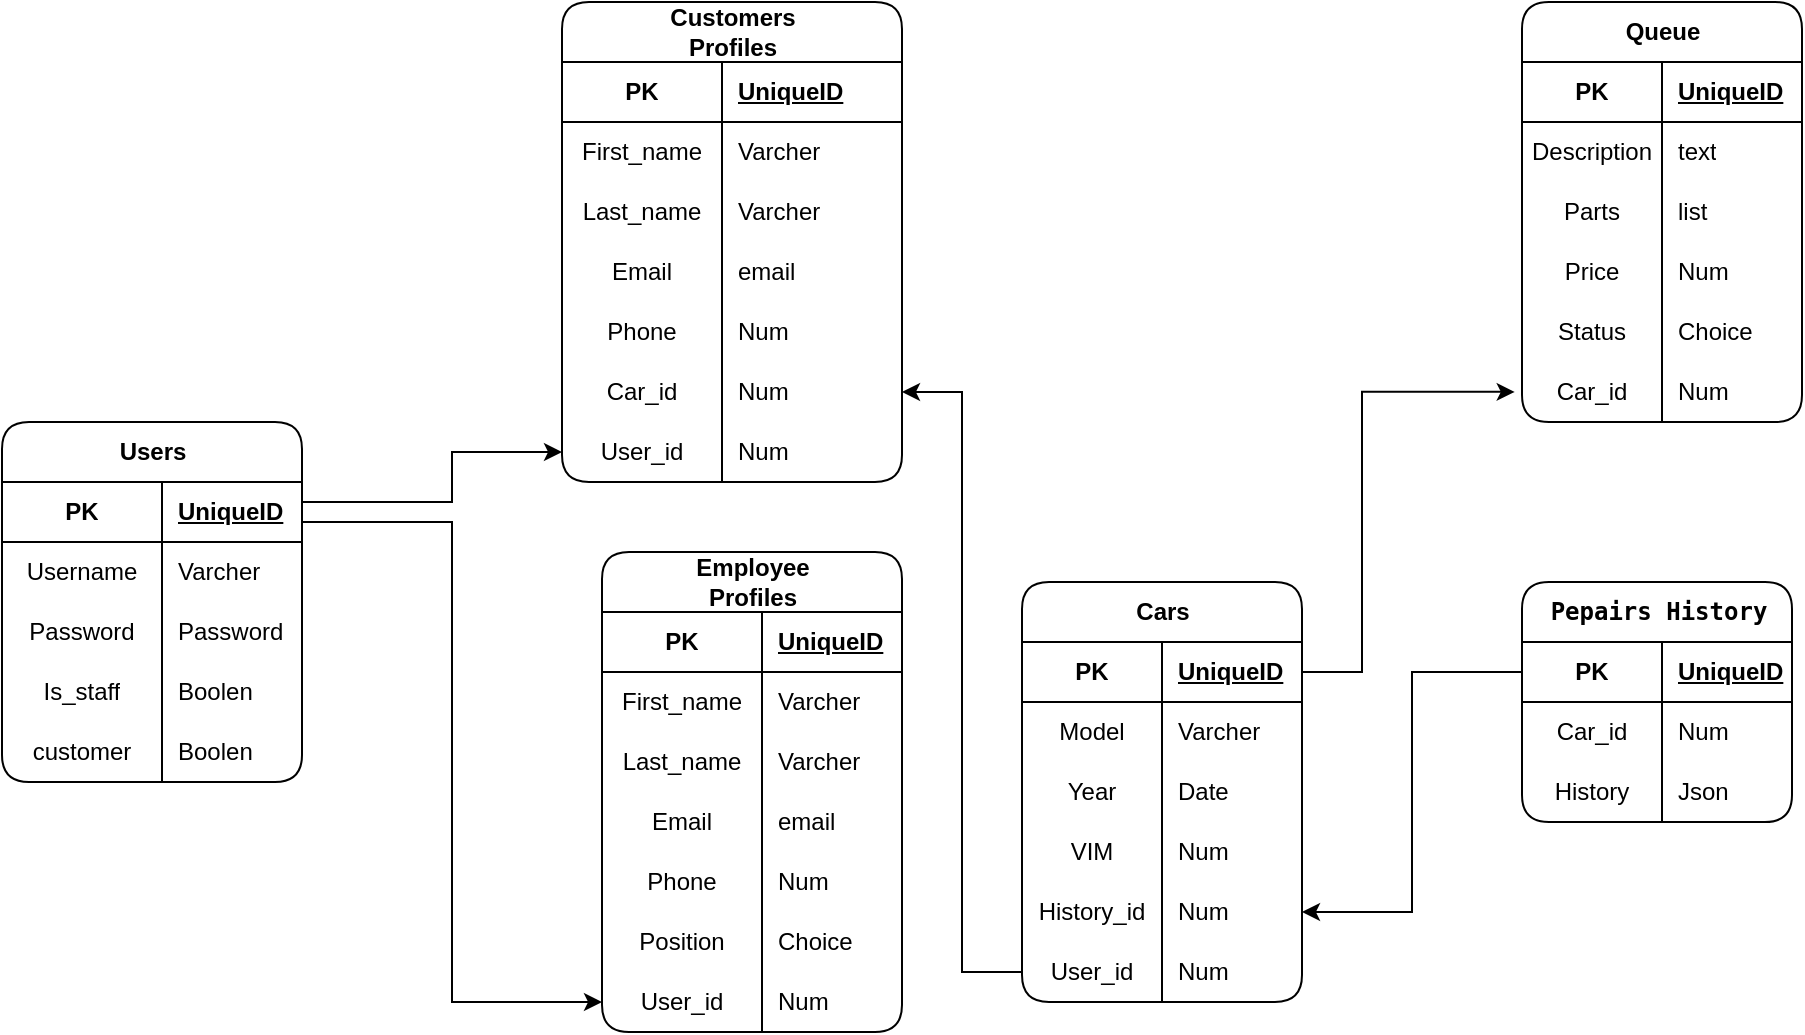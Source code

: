 <mxfile version="21.3.0" type="device">
  <diagram name="Page-1" id="voT5D5QQjiZ3IRPpBouE">
    <mxGraphModel dx="1900" dy="517" grid="1" gridSize="10" guides="1" tooltips="1" connect="1" arrows="1" fold="1" page="1" pageScale="1" pageWidth="850" pageHeight="1100" math="0" shadow="0">
      <root>
        <mxCell id="0" />
        <mxCell id="1" parent="0" />
        <mxCell id="zrHzLR3nMNZzFloLr-3b-36" value="Users" style="shape=table;startSize=30;container=1;collapsible=1;childLayout=tableLayout;fixedRows=1;rowLines=0;fontStyle=1;align=center;resizeLast=1;html=1;rounded=1;" parent="1" vertex="1">
          <mxGeometry x="-710" y="300" width="150" height="180" as="geometry">
            <mxRectangle x="-710" y="300" width="70" height="30" as="alternateBounds" />
          </mxGeometry>
        </mxCell>
        <mxCell id="zrHzLR3nMNZzFloLr-3b-37" value="" style="shape=tableRow;horizontal=0;startSize=0;swimlaneHead=0;swimlaneBody=0;fillColor=none;collapsible=0;dropTarget=0;points=[[0,0.5],[1,0.5]];portConstraint=eastwest;top=0;left=0;right=0;bottom=1;" parent="zrHzLR3nMNZzFloLr-3b-36" vertex="1">
          <mxGeometry y="30" width="150" height="30" as="geometry" />
        </mxCell>
        <mxCell id="zrHzLR3nMNZzFloLr-3b-38" value="PK" style="shape=partialRectangle;connectable=0;fillColor=none;top=0;left=0;bottom=0;right=0;fontStyle=1;overflow=hidden;whiteSpace=wrap;html=1;" parent="zrHzLR3nMNZzFloLr-3b-37" vertex="1">
          <mxGeometry width="80" height="30" as="geometry">
            <mxRectangle width="80" height="30" as="alternateBounds" />
          </mxGeometry>
        </mxCell>
        <mxCell id="zrHzLR3nMNZzFloLr-3b-39" value="UniqueID" style="shape=partialRectangle;connectable=0;fillColor=none;top=0;left=0;bottom=0;right=0;align=left;spacingLeft=6;fontStyle=5;overflow=hidden;whiteSpace=wrap;html=1;" parent="zrHzLR3nMNZzFloLr-3b-37" vertex="1">
          <mxGeometry x="80" width="70" height="30" as="geometry">
            <mxRectangle width="70" height="30" as="alternateBounds" />
          </mxGeometry>
        </mxCell>
        <mxCell id="zrHzLR3nMNZzFloLr-3b-40" value="" style="shape=tableRow;horizontal=0;startSize=0;swimlaneHead=0;swimlaneBody=0;fillColor=none;collapsible=0;dropTarget=0;points=[[0,0.5],[1,0.5]];portConstraint=eastwest;top=0;left=0;right=0;bottom=0;" parent="zrHzLR3nMNZzFloLr-3b-36" vertex="1">
          <mxGeometry y="60" width="150" height="30" as="geometry" />
        </mxCell>
        <mxCell id="zrHzLR3nMNZzFloLr-3b-41" value="Username" style="shape=partialRectangle;connectable=0;fillColor=none;top=0;left=0;bottom=0;right=0;editable=1;overflow=hidden;whiteSpace=wrap;html=1;" parent="zrHzLR3nMNZzFloLr-3b-40" vertex="1">
          <mxGeometry width="80" height="30" as="geometry">
            <mxRectangle width="80" height="30" as="alternateBounds" />
          </mxGeometry>
        </mxCell>
        <mxCell id="zrHzLR3nMNZzFloLr-3b-42" value="Varcher" style="shape=partialRectangle;connectable=0;fillColor=none;top=0;left=0;bottom=0;right=0;align=left;spacingLeft=6;overflow=hidden;whiteSpace=wrap;html=1;" parent="zrHzLR3nMNZzFloLr-3b-40" vertex="1">
          <mxGeometry x="80" width="70" height="30" as="geometry">
            <mxRectangle width="70" height="30" as="alternateBounds" />
          </mxGeometry>
        </mxCell>
        <mxCell id="zrHzLR3nMNZzFloLr-3b-43" value="" style="shape=tableRow;horizontal=0;startSize=0;swimlaneHead=0;swimlaneBody=0;fillColor=none;collapsible=0;dropTarget=0;points=[[0,0.5],[1,0.5]];portConstraint=eastwest;top=0;left=0;right=0;bottom=0;" parent="zrHzLR3nMNZzFloLr-3b-36" vertex="1">
          <mxGeometry y="90" width="150" height="30" as="geometry" />
        </mxCell>
        <mxCell id="zrHzLR3nMNZzFloLr-3b-44" value="Password" style="shape=partialRectangle;connectable=0;fillColor=none;top=0;left=0;bottom=0;right=0;editable=1;overflow=hidden;whiteSpace=wrap;html=1;" parent="zrHzLR3nMNZzFloLr-3b-43" vertex="1">
          <mxGeometry width="80" height="30" as="geometry">
            <mxRectangle width="80" height="30" as="alternateBounds" />
          </mxGeometry>
        </mxCell>
        <mxCell id="zrHzLR3nMNZzFloLr-3b-45" value="Password" style="shape=partialRectangle;connectable=0;fillColor=none;top=0;left=0;bottom=0;right=0;align=left;spacingLeft=6;overflow=hidden;whiteSpace=wrap;html=1;" parent="zrHzLR3nMNZzFloLr-3b-43" vertex="1">
          <mxGeometry x="80" width="70" height="30" as="geometry">
            <mxRectangle width="70" height="30" as="alternateBounds" />
          </mxGeometry>
        </mxCell>
        <mxCell id="zrHzLR3nMNZzFloLr-3b-147" style="shape=tableRow;horizontal=0;startSize=0;swimlaneHead=0;swimlaneBody=0;fillColor=none;collapsible=0;dropTarget=0;points=[[0,0.5],[1,0.5]];portConstraint=eastwest;top=0;left=0;right=0;bottom=0;" parent="zrHzLR3nMNZzFloLr-3b-36" vertex="1">
          <mxGeometry y="120" width="150" height="30" as="geometry" />
        </mxCell>
        <mxCell id="zrHzLR3nMNZzFloLr-3b-148" value="Is_staff" style="shape=partialRectangle;connectable=0;fillColor=none;top=0;left=0;bottom=0;right=0;editable=1;overflow=hidden;whiteSpace=wrap;html=1;" parent="zrHzLR3nMNZzFloLr-3b-147" vertex="1">
          <mxGeometry width="80" height="30" as="geometry">
            <mxRectangle width="80" height="30" as="alternateBounds" />
          </mxGeometry>
        </mxCell>
        <mxCell id="zrHzLR3nMNZzFloLr-3b-149" value="Boolen" style="shape=partialRectangle;connectable=0;fillColor=none;top=0;left=0;bottom=0;right=0;align=left;spacingLeft=6;overflow=hidden;whiteSpace=wrap;html=1;" parent="zrHzLR3nMNZzFloLr-3b-147" vertex="1">
          <mxGeometry x="80" width="70" height="30" as="geometry">
            <mxRectangle width="70" height="30" as="alternateBounds" />
          </mxGeometry>
        </mxCell>
        <mxCell id="zrHzLR3nMNZzFloLr-3b-166" style="shape=tableRow;horizontal=0;startSize=0;swimlaneHead=0;swimlaneBody=0;fillColor=none;collapsible=0;dropTarget=0;points=[[0,0.5],[1,0.5]];portConstraint=eastwest;top=0;left=0;right=0;bottom=0;" parent="zrHzLR3nMNZzFloLr-3b-36" vertex="1">
          <mxGeometry y="150" width="150" height="30" as="geometry" />
        </mxCell>
        <mxCell id="zrHzLR3nMNZzFloLr-3b-167" value="customer" style="shape=partialRectangle;connectable=0;fillColor=none;top=0;left=0;bottom=0;right=0;editable=1;overflow=hidden;whiteSpace=wrap;html=1;" parent="zrHzLR3nMNZzFloLr-3b-166" vertex="1">
          <mxGeometry width="80" height="30" as="geometry">
            <mxRectangle width="80" height="30" as="alternateBounds" />
          </mxGeometry>
        </mxCell>
        <mxCell id="zrHzLR3nMNZzFloLr-3b-168" value="Boolen" style="shape=partialRectangle;connectable=0;fillColor=none;top=0;left=0;bottom=0;right=0;align=left;spacingLeft=6;overflow=hidden;whiteSpace=wrap;html=1;" parent="zrHzLR3nMNZzFloLr-3b-166" vertex="1">
          <mxGeometry x="80" width="70" height="30" as="geometry">
            <mxRectangle width="70" height="30" as="alternateBounds" />
          </mxGeometry>
        </mxCell>
        <mxCell id="zrHzLR3nMNZzFloLr-3b-49" value="Customers&lt;div&gt;Profiles&lt;/div&gt;" style="shape=table;startSize=30;container=1;collapsible=1;childLayout=tableLayout;fixedRows=1;rowLines=0;fontStyle=1;align=center;resizeLast=1;html=1;rounded=1;" parent="1" vertex="1">
          <mxGeometry x="-430" y="90" width="170" height="240" as="geometry">
            <mxRectangle x="285" y="40" width="80" height="30" as="alternateBounds" />
          </mxGeometry>
        </mxCell>
        <mxCell id="zrHzLR3nMNZzFloLr-3b-50" value="" style="shape=tableRow;horizontal=0;startSize=0;swimlaneHead=0;swimlaneBody=0;fillColor=none;collapsible=0;dropTarget=0;points=[[0,0.5],[1,0.5]];portConstraint=eastwest;top=0;left=0;right=0;bottom=1;" parent="zrHzLR3nMNZzFloLr-3b-49" vertex="1">
          <mxGeometry y="30" width="170" height="30" as="geometry" />
        </mxCell>
        <mxCell id="zrHzLR3nMNZzFloLr-3b-51" value="PK" style="shape=partialRectangle;connectable=0;fillColor=none;top=0;left=0;bottom=0;right=0;fontStyle=1;overflow=hidden;whiteSpace=wrap;html=1;" parent="zrHzLR3nMNZzFloLr-3b-50" vertex="1">
          <mxGeometry width="80" height="30" as="geometry">
            <mxRectangle width="80" height="30" as="alternateBounds" />
          </mxGeometry>
        </mxCell>
        <mxCell id="zrHzLR3nMNZzFloLr-3b-52" value="UniqueID" style="shape=partialRectangle;connectable=0;fillColor=none;top=0;left=0;bottom=0;right=0;align=left;spacingLeft=6;fontStyle=5;overflow=hidden;whiteSpace=wrap;html=1;" parent="zrHzLR3nMNZzFloLr-3b-50" vertex="1">
          <mxGeometry x="80" width="90" height="30" as="geometry">
            <mxRectangle width="90" height="30" as="alternateBounds" />
          </mxGeometry>
        </mxCell>
        <mxCell id="zrHzLR3nMNZzFloLr-3b-53" value="" style="shape=tableRow;horizontal=0;startSize=0;swimlaneHead=0;swimlaneBody=0;fillColor=none;collapsible=0;dropTarget=0;points=[[0,0.5],[1,0.5]];portConstraint=eastwest;top=0;left=0;right=0;bottom=0;" parent="zrHzLR3nMNZzFloLr-3b-49" vertex="1">
          <mxGeometry y="60" width="170" height="30" as="geometry" />
        </mxCell>
        <mxCell id="zrHzLR3nMNZzFloLr-3b-54" value="First_name" style="shape=partialRectangle;connectable=0;fillColor=none;top=0;left=0;bottom=0;right=0;editable=1;overflow=hidden;whiteSpace=wrap;html=1;" parent="zrHzLR3nMNZzFloLr-3b-53" vertex="1">
          <mxGeometry width="80" height="30" as="geometry">
            <mxRectangle width="80" height="30" as="alternateBounds" />
          </mxGeometry>
        </mxCell>
        <mxCell id="zrHzLR3nMNZzFloLr-3b-55" value="Varcher" style="shape=partialRectangle;connectable=0;fillColor=none;top=0;left=0;bottom=0;right=0;align=left;spacingLeft=6;overflow=hidden;whiteSpace=wrap;html=1;" parent="zrHzLR3nMNZzFloLr-3b-53" vertex="1">
          <mxGeometry x="80" width="90" height="30" as="geometry">
            <mxRectangle width="90" height="30" as="alternateBounds" />
          </mxGeometry>
        </mxCell>
        <mxCell id="zrHzLR3nMNZzFloLr-3b-56" value="" style="shape=tableRow;horizontal=0;startSize=0;swimlaneHead=0;swimlaneBody=0;fillColor=none;collapsible=0;dropTarget=0;points=[[0,0.5],[1,0.5]];portConstraint=eastwest;top=0;left=0;right=0;bottom=0;" parent="zrHzLR3nMNZzFloLr-3b-49" vertex="1">
          <mxGeometry y="90" width="170" height="30" as="geometry" />
        </mxCell>
        <mxCell id="zrHzLR3nMNZzFloLr-3b-57" value="Last_name" style="shape=partialRectangle;connectable=0;fillColor=none;top=0;left=0;bottom=0;right=0;editable=1;overflow=hidden;whiteSpace=wrap;html=1;" parent="zrHzLR3nMNZzFloLr-3b-56" vertex="1">
          <mxGeometry width="80" height="30" as="geometry">
            <mxRectangle width="80" height="30" as="alternateBounds" />
          </mxGeometry>
        </mxCell>
        <mxCell id="zrHzLR3nMNZzFloLr-3b-58" value="Varcher" style="shape=partialRectangle;connectable=0;fillColor=none;top=0;left=0;bottom=0;right=0;align=left;spacingLeft=6;overflow=hidden;whiteSpace=wrap;html=1;" parent="zrHzLR3nMNZzFloLr-3b-56" vertex="1">
          <mxGeometry x="80" width="90" height="30" as="geometry">
            <mxRectangle width="90" height="30" as="alternateBounds" />
          </mxGeometry>
        </mxCell>
        <mxCell id="zrHzLR3nMNZzFloLr-3b-74" style="shape=tableRow;horizontal=0;startSize=0;swimlaneHead=0;swimlaneBody=0;fillColor=none;collapsible=0;dropTarget=0;points=[[0,0.5],[1,0.5]];portConstraint=eastwest;top=0;left=0;right=0;bottom=0;" parent="zrHzLR3nMNZzFloLr-3b-49" vertex="1">
          <mxGeometry y="120" width="170" height="30" as="geometry" />
        </mxCell>
        <mxCell id="zrHzLR3nMNZzFloLr-3b-75" value="Email" style="shape=partialRectangle;connectable=0;fillColor=none;top=0;left=0;bottom=0;right=0;editable=1;overflow=hidden;whiteSpace=wrap;html=1;" parent="zrHzLR3nMNZzFloLr-3b-74" vertex="1">
          <mxGeometry width="80" height="30" as="geometry">
            <mxRectangle width="80" height="30" as="alternateBounds" />
          </mxGeometry>
        </mxCell>
        <mxCell id="zrHzLR3nMNZzFloLr-3b-76" value="email" style="shape=partialRectangle;connectable=0;fillColor=none;top=0;left=0;bottom=0;right=0;align=left;spacingLeft=6;overflow=hidden;whiteSpace=wrap;html=1;" parent="zrHzLR3nMNZzFloLr-3b-74" vertex="1">
          <mxGeometry x="80" width="90" height="30" as="geometry">
            <mxRectangle width="90" height="30" as="alternateBounds" />
          </mxGeometry>
        </mxCell>
        <mxCell id="zrHzLR3nMNZzFloLr-3b-77" style="shape=tableRow;horizontal=0;startSize=0;swimlaneHead=0;swimlaneBody=0;fillColor=none;collapsible=0;dropTarget=0;points=[[0,0.5],[1,0.5]];portConstraint=eastwest;top=0;left=0;right=0;bottom=0;" parent="zrHzLR3nMNZzFloLr-3b-49" vertex="1">
          <mxGeometry y="150" width="170" height="30" as="geometry" />
        </mxCell>
        <mxCell id="zrHzLR3nMNZzFloLr-3b-78" value="Phone" style="shape=partialRectangle;connectable=0;fillColor=none;top=0;left=0;bottom=0;right=0;editable=1;overflow=hidden;whiteSpace=wrap;html=1;" parent="zrHzLR3nMNZzFloLr-3b-77" vertex="1">
          <mxGeometry width="80" height="30" as="geometry">
            <mxRectangle width="80" height="30" as="alternateBounds" />
          </mxGeometry>
        </mxCell>
        <mxCell id="zrHzLR3nMNZzFloLr-3b-79" value="Num" style="shape=partialRectangle;connectable=0;fillColor=none;top=0;left=0;bottom=0;right=0;align=left;spacingLeft=6;overflow=hidden;whiteSpace=wrap;html=1;" parent="zrHzLR3nMNZzFloLr-3b-77" vertex="1">
          <mxGeometry x="80" width="90" height="30" as="geometry">
            <mxRectangle width="90" height="30" as="alternateBounds" />
          </mxGeometry>
        </mxCell>
        <mxCell id="zrHzLR3nMNZzFloLr-3b-102" style="shape=tableRow;horizontal=0;startSize=0;swimlaneHead=0;swimlaneBody=0;fillColor=none;collapsible=0;dropTarget=0;points=[[0,0.5],[1,0.5]];portConstraint=eastwest;top=0;left=0;right=0;bottom=0;" parent="zrHzLR3nMNZzFloLr-3b-49" vertex="1">
          <mxGeometry y="180" width="170" height="30" as="geometry" />
        </mxCell>
        <mxCell id="zrHzLR3nMNZzFloLr-3b-103" value="Car_id" style="shape=partialRectangle;connectable=0;fillColor=none;top=0;left=0;bottom=0;right=0;editable=1;overflow=hidden;whiteSpace=wrap;html=1;" parent="zrHzLR3nMNZzFloLr-3b-102" vertex="1">
          <mxGeometry width="80" height="30" as="geometry">
            <mxRectangle width="80" height="30" as="alternateBounds" />
          </mxGeometry>
        </mxCell>
        <mxCell id="zrHzLR3nMNZzFloLr-3b-104" value="Num" style="shape=partialRectangle;connectable=0;fillColor=none;top=0;left=0;bottom=0;right=0;align=left;spacingLeft=6;overflow=hidden;whiteSpace=wrap;html=1;" parent="zrHzLR3nMNZzFloLr-3b-102" vertex="1">
          <mxGeometry x="80" width="90" height="30" as="geometry">
            <mxRectangle width="90" height="30" as="alternateBounds" />
          </mxGeometry>
        </mxCell>
        <mxCell id="zrHzLR3nMNZzFloLr-3b-59" value="" style="shape=tableRow;horizontal=0;startSize=0;swimlaneHead=0;swimlaneBody=0;fillColor=none;collapsible=0;dropTarget=0;points=[[0,0.5],[1,0.5]];portConstraint=eastwest;top=0;left=0;right=0;bottom=0;" parent="zrHzLR3nMNZzFloLr-3b-49" vertex="1">
          <mxGeometry y="210" width="170" height="30" as="geometry" />
        </mxCell>
        <mxCell id="zrHzLR3nMNZzFloLr-3b-60" value="User_id" style="shape=partialRectangle;connectable=0;fillColor=none;top=0;left=0;bottom=0;right=0;editable=1;overflow=hidden;whiteSpace=wrap;html=1;" parent="zrHzLR3nMNZzFloLr-3b-59" vertex="1">
          <mxGeometry width="80" height="30" as="geometry">
            <mxRectangle width="80" height="30" as="alternateBounds" />
          </mxGeometry>
        </mxCell>
        <object label="&lt;div&gt;Num&lt;/div&gt;" Phone="" email="" id="zrHzLR3nMNZzFloLr-3b-61">
          <mxCell style="shape=partialRectangle;connectable=0;fillColor=none;top=0;left=0;bottom=0;right=0;align=left;spacingLeft=6;overflow=hidden;whiteSpace=wrap;html=1;" parent="zrHzLR3nMNZzFloLr-3b-59" vertex="1">
            <mxGeometry x="80" width="90" height="30" as="geometry">
              <mxRectangle width="90" height="30" as="alternateBounds" />
            </mxGeometry>
          </mxCell>
        </object>
        <mxCell id="zrHzLR3nMNZzFloLr-3b-80" value="Cars" style="shape=table;startSize=30;container=1;collapsible=1;childLayout=tableLayout;fixedRows=1;rowLines=0;fontStyle=1;align=center;resizeLast=1;html=1;rounded=1;" parent="1" vertex="1">
          <mxGeometry x="-200" y="380" width="140" height="210" as="geometry" />
        </mxCell>
        <mxCell id="zrHzLR3nMNZzFloLr-3b-81" value="" style="shape=tableRow;horizontal=0;startSize=0;swimlaneHead=0;swimlaneBody=0;fillColor=none;collapsible=0;dropTarget=0;points=[[0,0.5],[1,0.5]];portConstraint=eastwest;top=0;left=0;right=0;bottom=1;" parent="zrHzLR3nMNZzFloLr-3b-80" vertex="1">
          <mxGeometry y="30" width="140" height="30" as="geometry" />
        </mxCell>
        <mxCell id="zrHzLR3nMNZzFloLr-3b-82" value="PK" style="shape=partialRectangle;connectable=0;fillColor=none;top=0;left=0;bottom=0;right=0;fontStyle=1;overflow=hidden;whiteSpace=wrap;html=1;" parent="zrHzLR3nMNZzFloLr-3b-81" vertex="1">
          <mxGeometry width="70" height="30" as="geometry">
            <mxRectangle width="70" height="30" as="alternateBounds" />
          </mxGeometry>
        </mxCell>
        <mxCell id="zrHzLR3nMNZzFloLr-3b-83" value="UniqueID" style="shape=partialRectangle;connectable=0;fillColor=none;top=0;left=0;bottom=0;right=0;align=left;spacingLeft=6;fontStyle=5;overflow=hidden;whiteSpace=wrap;html=1;" parent="zrHzLR3nMNZzFloLr-3b-81" vertex="1">
          <mxGeometry x="70" width="70" height="30" as="geometry">
            <mxRectangle width="70" height="30" as="alternateBounds" />
          </mxGeometry>
        </mxCell>
        <mxCell id="zrHzLR3nMNZzFloLr-3b-84" value="" style="shape=tableRow;horizontal=0;startSize=0;swimlaneHead=0;swimlaneBody=0;fillColor=none;collapsible=0;dropTarget=0;points=[[0,0.5],[1,0.5]];portConstraint=eastwest;top=0;left=0;right=0;bottom=0;" parent="zrHzLR3nMNZzFloLr-3b-80" vertex="1">
          <mxGeometry y="60" width="140" height="30" as="geometry" />
        </mxCell>
        <mxCell id="zrHzLR3nMNZzFloLr-3b-85" value="Model" style="shape=partialRectangle;connectable=0;fillColor=none;top=0;left=0;bottom=0;right=0;editable=1;overflow=hidden;whiteSpace=wrap;html=1;" parent="zrHzLR3nMNZzFloLr-3b-84" vertex="1">
          <mxGeometry width="70" height="30" as="geometry">
            <mxRectangle width="70" height="30" as="alternateBounds" />
          </mxGeometry>
        </mxCell>
        <mxCell id="zrHzLR3nMNZzFloLr-3b-86" value="Varcher" style="shape=partialRectangle;connectable=0;fillColor=none;top=0;left=0;bottom=0;right=0;align=left;spacingLeft=6;overflow=hidden;whiteSpace=wrap;html=1;" parent="zrHzLR3nMNZzFloLr-3b-84" vertex="1">
          <mxGeometry x="70" width="70" height="30" as="geometry">
            <mxRectangle width="70" height="30" as="alternateBounds" />
          </mxGeometry>
        </mxCell>
        <mxCell id="zrHzLR3nMNZzFloLr-3b-87" value="" style="shape=tableRow;horizontal=0;startSize=0;swimlaneHead=0;swimlaneBody=0;fillColor=none;collapsible=0;dropTarget=0;points=[[0,0.5],[1,0.5]];portConstraint=eastwest;top=0;left=0;right=0;bottom=0;" parent="zrHzLR3nMNZzFloLr-3b-80" vertex="1">
          <mxGeometry y="90" width="140" height="30" as="geometry" />
        </mxCell>
        <mxCell id="zrHzLR3nMNZzFloLr-3b-88" value="Year" style="shape=partialRectangle;connectable=0;fillColor=none;top=0;left=0;bottom=0;right=0;editable=1;overflow=hidden;whiteSpace=wrap;html=1;" parent="zrHzLR3nMNZzFloLr-3b-87" vertex="1">
          <mxGeometry width="70" height="30" as="geometry">
            <mxRectangle width="70" height="30" as="alternateBounds" />
          </mxGeometry>
        </mxCell>
        <mxCell id="zrHzLR3nMNZzFloLr-3b-89" value="Date" style="shape=partialRectangle;connectable=0;fillColor=none;top=0;left=0;bottom=0;right=0;align=left;spacingLeft=6;overflow=hidden;whiteSpace=wrap;html=1;" parent="zrHzLR3nMNZzFloLr-3b-87" vertex="1">
          <mxGeometry x="70" width="70" height="30" as="geometry">
            <mxRectangle width="70" height="30" as="alternateBounds" />
          </mxGeometry>
        </mxCell>
        <mxCell id="zrHzLR3nMNZzFloLr-3b-90" value="" style="shape=tableRow;horizontal=0;startSize=0;swimlaneHead=0;swimlaneBody=0;fillColor=none;collapsible=0;dropTarget=0;points=[[0,0.5],[1,0.5]];portConstraint=eastwest;top=0;left=0;right=0;bottom=0;" parent="zrHzLR3nMNZzFloLr-3b-80" vertex="1">
          <mxGeometry y="120" width="140" height="30" as="geometry" />
        </mxCell>
        <mxCell id="zrHzLR3nMNZzFloLr-3b-91" value="VIM" style="shape=partialRectangle;connectable=0;fillColor=none;top=0;left=0;bottom=0;right=0;editable=1;overflow=hidden;whiteSpace=wrap;html=1;" parent="zrHzLR3nMNZzFloLr-3b-90" vertex="1">
          <mxGeometry width="70" height="30" as="geometry">
            <mxRectangle width="70" height="30" as="alternateBounds" />
          </mxGeometry>
        </mxCell>
        <mxCell id="zrHzLR3nMNZzFloLr-3b-92" value="Num" style="shape=partialRectangle;connectable=0;fillColor=none;top=0;left=0;bottom=0;right=0;align=left;spacingLeft=6;overflow=hidden;whiteSpace=wrap;html=1;" parent="zrHzLR3nMNZzFloLr-3b-90" vertex="1">
          <mxGeometry x="70" width="70" height="30" as="geometry">
            <mxRectangle width="70" height="30" as="alternateBounds" />
          </mxGeometry>
        </mxCell>
        <mxCell id="zrHzLR3nMNZzFloLr-3b-140" style="shape=tableRow;horizontal=0;startSize=0;swimlaneHead=0;swimlaneBody=0;fillColor=none;collapsible=0;dropTarget=0;points=[[0,0.5],[1,0.5]];portConstraint=eastwest;top=0;left=0;right=0;bottom=0;" parent="zrHzLR3nMNZzFloLr-3b-80" vertex="1">
          <mxGeometry y="150" width="140" height="30" as="geometry" />
        </mxCell>
        <mxCell id="zrHzLR3nMNZzFloLr-3b-141" value="History_id" style="shape=partialRectangle;connectable=0;fillColor=none;top=0;left=0;bottom=0;right=0;editable=1;overflow=hidden;whiteSpace=wrap;html=1;" parent="zrHzLR3nMNZzFloLr-3b-140" vertex="1">
          <mxGeometry width="70" height="30" as="geometry">
            <mxRectangle width="70" height="30" as="alternateBounds" />
          </mxGeometry>
        </mxCell>
        <mxCell id="zrHzLR3nMNZzFloLr-3b-142" value="Num" style="shape=partialRectangle;connectable=0;fillColor=none;top=0;left=0;bottom=0;right=0;align=left;spacingLeft=6;overflow=hidden;whiteSpace=wrap;html=1;" parent="zrHzLR3nMNZzFloLr-3b-140" vertex="1">
          <mxGeometry x="70" width="70" height="30" as="geometry">
            <mxRectangle width="70" height="30" as="alternateBounds" />
          </mxGeometry>
        </mxCell>
        <mxCell id="zrHzLR3nMNZzFloLr-3b-111" style="shape=tableRow;horizontal=0;startSize=0;swimlaneHead=0;swimlaneBody=0;fillColor=none;collapsible=0;dropTarget=0;points=[[0,0.5],[1,0.5]];portConstraint=eastwest;top=0;left=0;right=0;bottom=0;" parent="zrHzLR3nMNZzFloLr-3b-80" vertex="1">
          <mxGeometry y="180" width="140" height="30" as="geometry" />
        </mxCell>
        <mxCell id="zrHzLR3nMNZzFloLr-3b-112" value="User_id" style="shape=partialRectangle;connectable=0;fillColor=none;top=0;left=0;bottom=0;right=0;editable=1;overflow=hidden;whiteSpace=wrap;html=1;" parent="zrHzLR3nMNZzFloLr-3b-111" vertex="1">
          <mxGeometry width="70" height="30" as="geometry">
            <mxRectangle width="70" height="30" as="alternateBounds" />
          </mxGeometry>
        </mxCell>
        <mxCell id="zrHzLR3nMNZzFloLr-3b-113" value="Num" style="shape=partialRectangle;connectable=0;fillColor=none;top=0;left=0;bottom=0;right=0;align=left;spacingLeft=6;overflow=hidden;whiteSpace=wrap;html=1;" parent="zrHzLR3nMNZzFloLr-3b-111" vertex="1">
          <mxGeometry x="70" width="70" height="30" as="geometry">
            <mxRectangle width="70" height="30" as="alternateBounds" />
          </mxGeometry>
        </mxCell>
        <mxCell id="zrHzLR3nMNZzFloLr-3b-121" value="Queue" style="shape=table;startSize=30;container=1;collapsible=1;childLayout=tableLayout;fixedRows=1;rowLines=0;fontStyle=1;align=center;resizeLast=1;html=1;rounded=1;" parent="1" vertex="1">
          <mxGeometry x="50" y="90" width="140" height="210" as="geometry" />
        </mxCell>
        <mxCell id="zrHzLR3nMNZzFloLr-3b-122" value="" style="shape=tableRow;horizontal=0;startSize=0;swimlaneHead=0;swimlaneBody=0;fillColor=none;collapsible=0;dropTarget=0;points=[[0,0.5],[1,0.5]];portConstraint=eastwest;top=0;left=0;right=0;bottom=1;" parent="zrHzLR3nMNZzFloLr-3b-121" vertex="1">
          <mxGeometry y="30" width="140" height="30" as="geometry" />
        </mxCell>
        <mxCell id="zrHzLR3nMNZzFloLr-3b-123" value="PK" style="shape=partialRectangle;connectable=0;fillColor=none;top=0;left=0;bottom=0;right=0;fontStyle=1;overflow=hidden;whiteSpace=wrap;html=1;" parent="zrHzLR3nMNZzFloLr-3b-122" vertex="1">
          <mxGeometry width="70" height="30" as="geometry">
            <mxRectangle width="70" height="30" as="alternateBounds" />
          </mxGeometry>
        </mxCell>
        <mxCell id="zrHzLR3nMNZzFloLr-3b-124" value="UniqueID" style="shape=partialRectangle;connectable=0;fillColor=none;top=0;left=0;bottom=0;right=0;align=left;spacingLeft=6;fontStyle=5;overflow=hidden;whiteSpace=wrap;html=1;" parent="zrHzLR3nMNZzFloLr-3b-122" vertex="1">
          <mxGeometry x="70" width="70" height="30" as="geometry">
            <mxRectangle width="70" height="30" as="alternateBounds" />
          </mxGeometry>
        </mxCell>
        <mxCell id="zrHzLR3nMNZzFloLr-3b-137" style="shape=tableRow;horizontal=0;startSize=0;swimlaneHead=0;swimlaneBody=0;fillColor=none;collapsible=0;dropTarget=0;points=[[0,0.5],[1,0.5]];portConstraint=eastwest;top=0;left=0;right=0;bottom=0;" parent="zrHzLR3nMNZzFloLr-3b-121" vertex="1">
          <mxGeometry y="60" width="140" height="30" as="geometry" />
        </mxCell>
        <mxCell id="zrHzLR3nMNZzFloLr-3b-138" value="Description" style="shape=partialRectangle;connectable=0;fillColor=none;top=0;left=0;bottom=0;right=0;editable=1;overflow=hidden;whiteSpace=wrap;html=1;" parent="zrHzLR3nMNZzFloLr-3b-137" vertex="1">
          <mxGeometry width="70" height="30" as="geometry">
            <mxRectangle width="70" height="30" as="alternateBounds" />
          </mxGeometry>
        </mxCell>
        <mxCell id="zrHzLR3nMNZzFloLr-3b-139" value="text" style="shape=partialRectangle;connectable=0;fillColor=none;top=0;left=0;bottom=0;right=0;align=left;spacingLeft=6;overflow=hidden;whiteSpace=wrap;html=1;" parent="zrHzLR3nMNZzFloLr-3b-137" vertex="1">
          <mxGeometry x="70" width="70" height="30" as="geometry">
            <mxRectangle width="70" height="30" as="alternateBounds" />
          </mxGeometry>
        </mxCell>
        <mxCell id="zrHzLR3nMNZzFloLr-3b-125" value="" style="shape=tableRow;horizontal=0;startSize=0;swimlaneHead=0;swimlaneBody=0;fillColor=none;collapsible=0;dropTarget=0;points=[[0,0.5],[1,0.5]];portConstraint=eastwest;top=0;left=0;right=0;bottom=0;" parent="zrHzLR3nMNZzFloLr-3b-121" vertex="1">
          <mxGeometry y="90" width="140" height="30" as="geometry" />
        </mxCell>
        <mxCell id="zrHzLR3nMNZzFloLr-3b-126" value="Parts" style="shape=partialRectangle;connectable=0;fillColor=none;top=0;left=0;bottom=0;right=0;editable=1;overflow=hidden;whiteSpace=wrap;html=1;" parent="zrHzLR3nMNZzFloLr-3b-125" vertex="1">
          <mxGeometry width="70" height="30" as="geometry">
            <mxRectangle width="70" height="30" as="alternateBounds" />
          </mxGeometry>
        </mxCell>
        <mxCell id="zrHzLR3nMNZzFloLr-3b-127" value="list" style="shape=partialRectangle;connectable=0;fillColor=none;top=0;left=0;bottom=0;right=0;align=left;spacingLeft=6;overflow=hidden;whiteSpace=wrap;html=1;" parent="zrHzLR3nMNZzFloLr-3b-125" vertex="1">
          <mxGeometry x="70" width="70" height="30" as="geometry">
            <mxRectangle width="70" height="30" as="alternateBounds" />
          </mxGeometry>
        </mxCell>
        <mxCell id="zrHzLR3nMNZzFloLr-3b-128" value="" style="shape=tableRow;horizontal=0;startSize=0;swimlaneHead=0;swimlaneBody=0;fillColor=none;collapsible=0;dropTarget=0;points=[[0,0.5],[1,0.5]];portConstraint=eastwest;top=0;left=0;right=0;bottom=0;" parent="zrHzLR3nMNZzFloLr-3b-121" vertex="1">
          <mxGeometry y="120" width="140" height="30" as="geometry" />
        </mxCell>
        <mxCell id="zrHzLR3nMNZzFloLr-3b-129" value="Price" style="shape=partialRectangle;connectable=0;fillColor=none;top=0;left=0;bottom=0;right=0;editable=1;overflow=hidden;whiteSpace=wrap;html=1;" parent="zrHzLR3nMNZzFloLr-3b-128" vertex="1">
          <mxGeometry width="70" height="30" as="geometry">
            <mxRectangle width="70" height="30" as="alternateBounds" />
          </mxGeometry>
        </mxCell>
        <mxCell id="zrHzLR3nMNZzFloLr-3b-130" value="Num" style="shape=partialRectangle;connectable=0;fillColor=none;top=0;left=0;bottom=0;right=0;align=left;spacingLeft=6;overflow=hidden;whiteSpace=wrap;html=1;" parent="zrHzLR3nMNZzFloLr-3b-128" vertex="1">
          <mxGeometry x="70" width="70" height="30" as="geometry">
            <mxRectangle width="70" height="30" as="alternateBounds" />
          </mxGeometry>
        </mxCell>
        <mxCell id="zrHzLR3nMNZzFloLr-3b-134" style="shape=tableRow;horizontal=0;startSize=0;swimlaneHead=0;swimlaneBody=0;fillColor=none;collapsible=0;dropTarget=0;points=[[0,0.5],[1,0.5]];portConstraint=eastwest;top=0;left=0;right=0;bottom=0;" parent="zrHzLR3nMNZzFloLr-3b-121" vertex="1">
          <mxGeometry y="150" width="140" height="30" as="geometry" />
        </mxCell>
        <mxCell id="zrHzLR3nMNZzFloLr-3b-135" value="Status" style="shape=partialRectangle;connectable=0;fillColor=none;top=0;left=0;bottom=0;right=0;editable=1;overflow=hidden;whiteSpace=wrap;html=1;" parent="zrHzLR3nMNZzFloLr-3b-134" vertex="1">
          <mxGeometry width="70" height="30" as="geometry">
            <mxRectangle width="70" height="30" as="alternateBounds" />
          </mxGeometry>
        </mxCell>
        <mxCell id="zrHzLR3nMNZzFloLr-3b-136" value="Choice" style="shape=partialRectangle;connectable=0;fillColor=none;top=0;left=0;bottom=0;right=0;align=left;spacingLeft=6;overflow=hidden;whiteSpace=wrap;html=1;" parent="zrHzLR3nMNZzFloLr-3b-134" vertex="1">
          <mxGeometry x="70" width="70" height="30" as="geometry">
            <mxRectangle width="70" height="30" as="alternateBounds" />
          </mxGeometry>
        </mxCell>
        <mxCell id="zrHzLR3nMNZzFloLr-3b-131" value="" style="shape=tableRow;horizontal=0;startSize=0;swimlaneHead=0;swimlaneBody=0;fillColor=none;collapsible=0;dropTarget=0;points=[[0,0.5],[1,0.5]];portConstraint=eastwest;top=0;left=0;right=0;bottom=0;" parent="zrHzLR3nMNZzFloLr-3b-121" vertex="1">
          <mxGeometry y="180" width="140" height="30" as="geometry" />
        </mxCell>
        <mxCell id="zrHzLR3nMNZzFloLr-3b-132" value="Car_id" style="shape=partialRectangle;connectable=0;fillColor=none;top=0;left=0;bottom=0;right=0;editable=1;overflow=hidden;whiteSpace=wrap;html=1;" parent="zrHzLR3nMNZzFloLr-3b-131" vertex="1">
          <mxGeometry width="70" height="30" as="geometry">
            <mxRectangle width="70" height="30" as="alternateBounds" />
          </mxGeometry>
        </mxCell>
        <mxCell id="zrHzLR3nMNZzFloLr-3b-133" value="Num" style="shape=partialRectangle;connectable=0;fillColor=none;top=0;left=0;bottom=0;right=0;align=left;spacingLeft=6;overflow=hidden;whiteSpace=wrap;html=1;" parent="zrHzLR3nMNZzFloLr-3b-131" vertex="1">
          <mxGeometry x="70" width="70" height="30" as="geometry">
            <mxRectangle width="70" height="30" as="alternateBounds" />
          </mxGeometry>
        </mxCell>
        <mxCell id="zrHzLR3nMNZzFloLr-3b-150" value="&lt;pre dir=&quot;ltr&quot; style=&quot;text-align:left&quot; id=&quot;tw-target-text&quot; data-placeholder=&quot;Превод&quot; class=&quot;tw-data-text tw-text-large tw-ta&quot;&gt;Рepairs History&lt;/pre&gt;" style="shape=table;startSize=30;container=1;collapsible=1;childLayout=tableLayout;fixedRows=1;rowLines=0;fontStyle=1;align=center;resizeLast=1;html=1;rounded=1;" parent="1" vertex="1">
          <mxGeometry x="50" y="380" width="135" height="120" as="geometry" />
        </mxCell>
        <mxCell id="zrHzLR3nMNZzFloLr-3b-151" value="" style="shape=tableRow;horizontal=0;startSize=0;swimlaneHead=0;swimlaneBody=0;fillColor=none;collapsible=0;dropTarget=0;points=[[0,0.5],[1,0.5]];portConstraint=eastwest;top=0;left=0;right=0;bottom=1;" parent="zrHzLR3nMNZzFloLr-3b-150" vertex="1">
          <mxGeometry y="30" width="135" height="30" as="geometry" />
        </mxCell>
        <mxCell id="zrHzLR3nMNZzFloLr-3b-152" value="PK" style="shape=partialRectangle;connectable=0;fillColor=none;top=0;left=0;bottom=0;right=0;fontStyle=1;overflow=hidden;whiteSpace=wrap;html=1;" parent="zrHzLR3nMNZzFloLr-3b-151" vertex="1">
          <mxGeometry width="70" height="30" as="geometry">
            <mxRectangle width="70" height="30" as="alternateBounds" />
          </mxGeometry>
        </mxCell>
        <mxCell id="zrHzLR3nMNZzFloLr-3b-153" value="UniqueID" style="shape=partialRectangle;connectable=0;fillColor=none;top=0;left=0;bottom=0;right=0;align=left;spacingLeft=6;fontStyle=5;overflow=hidden;whiteSpace=wrap;html=1;" parent="zrHzLR3nMNZzFloLr-3b-151" vertex="1">
          <mxGeometry x="70" width="65" height="30" as="geometry">
            <mxRectangle width="65" height="30" as="alternateBounds" />
          </mxGeometry>
        </mxCell>
        <mxCell id="zrHzLR3nMNZzFloLr-3b-154" value="" style="shape=tableRow;horizontal=0;startSize=0;swimlaneHead=0;swimlaneBody=0;fillColor=none;collapsible=0;dropTarget=0;points=[[0,0.5],[1,0.5]];portConstraint=eastwest;top=0;left=0;right=0;bottom=0;" parent="zrHzLR3nMNZzFloLr-3b-150" vertex="1">
          <mxGeometry y="60" width="135" height="30" as="geometry" />
        </mxCell>
        <mxCell id="zrHzLR3nMNZzFloLr-3b-155" value="Car_id" style="shape=partialRectangle;connectable=0;fillColor=none;top=0;left=0;bottom=0;right=0;editable=1;overflow=hidden;whiteSpace=wrap;html=1;" parent="zrHzLR3nMNZzFloLr-3b-154" vertex="1">
          <mxGeometry width="70" height="30" as="geometry">
            <mxRectangle width="70" height="30" as="alternateBounds" />
          </mxGeometry>
        </mxCell>
        <mxCell id="zrHzLR3nMNZzFloLr-3b-156" value="Num" style="shape=partialRectangle;connectable=0;fillColor=none;top=0;left=0;bottom=0;right=0;align=left;spacingLeft=6;overflow=hidden;whiteSpace=wrap;html=1;" parent="zrHzLR3nMNZzFloLr-3b-154" vertex="1">
          <mxGeometry x="70" width="65" height="30" as="geometry">
            <mxRectangle width="65" height="30" as="alternateBounds" />
          </mxGeometry>
        </mxCell>
        <mxCell id="zrHzLR3nMNZzFloLr-3b-157" value="" style="shape=tableRow;horizontal=0;startSize=0;swimlaneHead=0;swimlaneBody=0;fillColor=none;collapsible=0;dropTarget=0;points=[[0,0.5],[1,0.5]];portConstraint=eastwest;top=0;left=0;right=0;bottom=0;" parent="zrHzLR3nMNZzFloLr-3b-150" vertex="1">
          <mxGeometry y="90" width="135" height="30" as="geometry" />
        </mxCell>
        <mxCell id="zrHzLR3nMNZzFloLr-3b-158" value="History" style="shape=partialRectangle;connectable=0;fillColor=none;top=0;left=0;bottom=0;right=0;editable=1;overflow=hidden;whiteSpace=wrap;html=1;" parent="zrHzLR3nMNZzFloLr-3b-157" vertex="1">
          <mxGeometry width="70" height="30" as="geometry">
            <mxRectangle width="70" height="30" as="alternateBounds" />
          </mxGeometry>
        </mxCell>
        <mxCell id="zrHzLR3nMNZzFloLr-3b-159" value="Json" style="shape=partialRectangle;connectable=0;fillColor=none;top=0;left=0;bottom=0;right=0;align=left;spacingLeft=6;overflow=hidden;whiteSpace=wrap;html=1;" parent="zrHzLR3nMNZzFloLr-3b-157" vertex="1">
          <mxGeometry x="70" width="65" height="30" as="geometry">
            <mxRectangle width="65" height="30" as="alternateBounds" />
          </mxGeometry>
        </mxCell>
        <mxCell id="zrHzLR3nMNZzFloLr-3b-185" value="Employee&lt;div&gt;Profiles&lt;/div&gt;" style="shape=table;startSize=30;container=1;collapsible=1;childLayout=tableLayout;fixedRows=1;rowLines=0;fontStyle=1;align=center;resizeLast=1;html=1;rounded=1;" parent="1" vertex="1">
          <mxGeometry x="-410" y="365" width="150" height="240" as="geometry">
            <mxRectangle x="285" y="40" width="80" height="30" as="alternateBounds" />
          </mxGeometry>
        </mxCell>
        <mxCell id="zrHzLR3nMNZzFloLr-3b-186" value="" style="shape=tableRow;horizontal=0;startSize=0;swimlaneHead=0;swimlaneBody=0;fillColor=none;collapsible=0;dropTarget=0;points=[[0,0.5],[1,0.5]];portConstraint=eastwest;top=0;left=0;right=0;bottom=1;" parent="zrHzLR3nMNZzFloLr-3b-185" vertex="1">
          <mxGeometry y="30" width="150" height="30" as="geometry" />
        </mxCell>
        <mxCell id="zrHzLR3nMNZzFloLr-3b-187" value="PK" style="shape=partialRectangle;connectable=0;fillColor=none;top=0;left=0;bottom=0;right=0;fontStyle=1;overflow=hidden;whiteSpace=wrap;html=1;" parent="zrHzLR3nMNZzFloLr-3b-186" vertex="1">
          <mxGeometry width="80" height="30" as="geometry">
            <mxRectangle width="80" height="30" as="alternateBounds" />
          </mxGeometry>
        </mxCell>
        <mxCell id="zrHzLR3nMNZzFloLr-3b-188" value="UniqueID" style="shape=partialRectangle;connectable=0;fillColor=none;top=0;left=0;bottom=0;right=0;align=left;spacingLeft=6;fontStyle=5;overflow=hidden;whiteSpace=wrap;html=1;" parent="zrHzLR3nMNZzFloLr-3b-186" vertex="1">
          <mxGeometry x="80" width="70" height="30" as="geometry">
            <mxRectangle width="70" height="30" as="alternateBounds" />
          </mxGeometry>
        </mxCell>
        <mxCell id="zrHzLR3nMNZzFloLr-3b-189" value="" style="shape=tableRow;horizontal=0;startSize=0;swimlaneHead=0;swimlaneBody=0;fillColor=none;collapsible=0;dropTarget=0;points=[[0,0.5],[1,0.5]];portConstraint=eastwest;top=0;left=0;right=0;bottom=0;" parent="zrHzLR3nMNZzFloLr-3b-185" vertex="1">
          <mxGeometry y="60" width="150" height="30" as="geometry" />
        </mxCell>
        <mxCell id="zrHzLR3nMNZzFloLr-3b-190" value="First_name" style="shape=partialRectangle;connectable=0;fillColor=none;top=0;left=0;bottom=0;right=0;editable=1;overflow=hidden;whiteSpace=wrap;html=1;" parent="zrHzLR3nMNZzFloLr-3b-189" vertex="1">
          <mxGeometry width="80" height="30" as="geometry">
            <mxRectangle width="80" height="30" as="alternateBounds" />
          </mxGeometry>
        </mxCell>
        <mxCell id="zrHzLR3nMNZzFloLr-3b-191" value="Varcher" style="shape=partialRectangle;connectable=0;fillColor=none;top=0;left=0;bottom=0;right=0;align=left;spacingLeft=6;overflow=hidden;whiteSpace=wrap;html=1;" parent="zrHzLR3nMNZzFloLr-3b-189" vertex="1">
          <mxGeometry x="80" width="70" height="30" as="geometry">
            <mxRectangle width="70" height="30" as="alternateBounds" />
          </mxGeometry>
        </mxCell>
        <mxCell id="zrHzLR3nMNZzFloLr-3b-192" value="" style="shape=tableRow;horizontal=0;startSize=0;swimlaneHead=0;swimlaneBody=0;fillColor=none;collapsible=0;dropTarget=0;points=[[0,0.5],[1,0.5]];portConstraint=eastwest;top=0;left=0;right=0;bottom=0;" parent="zrHzLR3nMNZzFloLr-3b-185" vertex="1">
          <mxGeometry y="90" width="150" height="30" as="geometry" />
        </mxCell>
        <mxCell id="zrHzLR3nMNZzFloLr-3b-193" value="Last_name" style="shape=partialRectangle;connectable=0;fillColor=none;top=0;left=0;bottom=0;right=0;editable=1;overflow=hidden;whiteSpace=wrap;html=1;" parent="zrHzLR3nMNZzFloLr-3b-192" vertex="1">
          <mxGeometry width="80" height="30" as="geometry">
            <mxRectangle width="80" height="30" as="alternateBounds" />
          </mxGeometry>
        </mxCell>
        <mxCell id="zrHzLR3nMNZzFloLr-3b-194" value="Varcher" style="shape=partialRectangle;connectable=0;fillColor=none;top=0;left=0;bottom=0;right=0;align=left;spacingLeft=6;overflow=hidden;whiteSpace=wrap;html=1;" parent="zrHzLR3nMNZzFloLr-3b-192" vertex="1">
          <mxGeometry x="80" width="70" height="30" as="geometry">
            <mxRectangle width="70" height="30" as="alternateBounds" />
          </mxGeometry>
        </mxCell>
        <mxCell id="zrHzLR3nMNZzFloLr-3b-195" style="shape=tableRow;horizontal=0;startSize=0;swimlaneHead=0;swimlaneBody=0;fillColor=none;collapsible=0;dropTarget=0;points=[[0,0.5],[1,0.5]];portConstraint=eastwest;top=0;left=0;right=0;bottom=0;" parent="zrHzLR3nMNZzFloLr-3b-185" vertex="1">
          <mxGeometry y="120" width="150" height="30" as="geometry" />
        </mxCell>
        <mxCell id="zrHzLR3nMNZzFloLr-3b-196" value="Email" style="shape=partialRectangle;connectable=0;fillColor=none;top=0;left=0;bottom=0;right=0;editable=1;overflow=hidden;whiteSpace=wrap;html=1;" parent="zrHzLR3nMNZzFloLr-3b-195" vertex="1">
          <mxGeometry width="80" height="30" as="geometry">
            <mxRectangle width="80" height="30" as="alternateBounds" />
          </mxGeometry>
        </mxCell>
        <mxCell id="zrHzLR3nMNZzFloLr-3b-197" value="email" style="shape=partialRectangle;connectable=0;fillColor=none;top=0;left=0;bottom=0;right=0;align=left;spacingLeft=6;overflow=hidden;whiteSpace=wrap;html=1;" parent="zrHzLR3nMNZzFloLr-3b-195" vertex="1">
          <mxGeometry x="80" width="70" height="30" as="geometry">
            <mxRectangle width="70" height="30" as="alternateBounds" />
          </mxGeometry>
        </mxCell>
        <mxCell id="zrHzLR3nMNZzFloLr-3b-198" style="shape=tableRow;horizontal=0;startSize=0;swimlaneHead=0;swimlaneBody=0;fillColor=none;collapsible=0;dropTarget=0;points=[[0,0.5],[1,0.5]];portConstraint=eastwest;top=0;left=0;right=0;bottom=0;" parent="zrHzLR3nMNZzFloLr-3b-185" vertex="1">
          <mxGeometry y="150" width="150" height="30" as="geometry" />
        </mxCell>
        <mxCell id="zrHzLR3nMNZzFloLr-3b-199" value="Phone" style="shape=partialRectangle;connectable=0;fillColor=none;top=0;left=0;bottom=0;right=0;editable=1;overflow=hidden;whiteSpace=wrap;html=1;" parent="zrHzLR3nMNZzFloLr-3b-198" vertex="1">
          <mxGeometry width="80" height="30" as="geometry">
            <mxRectangle width="80" height="30" as="alternateBounds" />
          </mxGeometry>
        </mxCell>
        <mxCell id="zrHzLR3nMNZzFloLr-3b-200" value="Num" style="shape=partialRectangle;connectable=0;fillColor=none;top=0;left=0;bottom=0;right=0;align=left;spacingLeft=6;overflow=hidden;whiteSpace=wrap;html=1;" parent="zrHzLR3nMNZzFloLr-3b-198" vertex="1">
          <mxGeometry x="80" width="70" height="30" as="geometry">
            <mxRectangle width="70" height="30" as="alternateBounds" />
          </mxGeometry>
        </mxCell>
        <mxCell id="Q1LxU0yJSqAx8jBJ8-hh-21" style="shape=tableRow;horizontal=0;startSize=0;swimlaneHead=0;swimlaneBody=0;fillColor=none;collapsible=0;dropTarget=0;points=[[0,0.5],[1,0.5]];portConstraint=eastwest;top=0;left=0;right=0;bottom=0;" vertex="1" parent="zrHzLR3nMNZzFloLr-3b-185">
          <mxGeometry y="180" width="150" height="30" as="geometry" />
        </mxCell>
        <mxCell id="Q1LxU0yJSqAx8jBJ8-hh-22" value="Position" style="shape=partialRectangle;connectable=0;fillColor=none;top=0;left=0;bottom=0;right=0;editable=1;overflow=hidden;whiteSpace=wrap;html=1;" vertex="1" parent="Q1LxU0yJSqAx8jBJ8-hh-21">
          <mxGeometry width="80" height="30" as="geometry">
            <mxRectangle width="80" height="30" as="alternateBounds" />
          </mxGeometry>
        </mxCell>
        <mxCell id="Q1LxU0yJSqAx8jBJ8-hh-23" value="Choice" style="shape=partialRectangle;connectable=0;fillColor=none;top=0;left=0;bottom=0;right=0;align=left;spacingLeft=6;overflow=hidden;whiteSpace=wrap;html=1;" vertex="1" parent="Q1LxU0yJSqAx8jBJ8-hh-21">
          <mxGeometry x="80" width="70" height="30" as="geometry">
            <mxRectangle width="70" height="30" as="alternateBounds" />
          </mxGeometry>
        </mxCell>
        <mxCell id="zrHzLR3nMNZzFloLr-3b-204" value="" style="shape=tableRow;horizontal=0;startSize=0;swimlaneHead=0;swimlaneBody=0;fillColor=none;collapsible=0;dropTarget=0;points=[[0,0.5],[1,0.5]];portConstraint=eastwest;top=0;left=0;right=0;bottom=0;" parent="zrHzLR3nMNZzFloLr-3b-185" vertex="1">
          <mxGeometry y="210" width="150" height="30" as="geometry" />
        </mxCell>
        <mxCell id="zrHzLR3nMNZzFloLr-3b-205" value="User_id" style="shape=partialRectangle;connectable=0;fillColor=none;top=0;left=0;bottom=0;right=0;editable=1;overflow=hidden;whiteSpace=wrap;html=1;" parent="zrHzLR3nMNZzFloLr-3b-204" vertex="1">
          <mxGeometry width="80" height="30" as="geometry">
            <mxRectangle width="80" height="30" as="alternateBounds" />
          </mxGeometry>
        </mxCell>
        <object label="Num" Phone="" email="" id="zrHzLR3nMNZzFloLr-3b-206">
          <mxCell style="shape=partialRectangle;connectable=0;fillColor=none;top=0;left=0;bottom=0;right=0;align=left;spacingLeft=6;overflow=hidden;whiteSpace=wrap;html=1;" parent="zrHzLR3nMNZzFloLr-3b-204" vertex="1">
            <mxGeometry x="80" width="70" height="30" as="geometry">
              <mxRectangle width="70" height="30" as="alternateBounds" />
            </mxGeometry>
          </mxCell>
        </object>
        <mxCell id="zrHzLR3nMNZzFloLr-3b-207" style="edgeStyle=orthogonalEdgeStyle;rounded=0;orthogonalLoop=1;jettySize=auto;html=1;entryX=0;entryY=0.5;entryDx=0;entryDy=0;" parent="1" source="zrHzLR3nMNZzFloLr-3b-37" target="zrHzLR3nMNZzFloLr-3b-59" edge="1">
          <mxGeometry relative="1" as="geometry">
            <Array as="points">
              <mxPoint x="-485" y="340" />
              <mxPoint x="-485" y="315" />
            </Array>
          </mxGeometry>
        </mxCell>
        <mxCell id="zrHzLR3nMNZzFloLr-3b-208" style="edgeStyle=orthogonalEdgeStyle;rounded=0;orthogonalLoop=1;jettySize=auto;html=1;entryX=0;entryY=0.5;entryDx=0;entryDy=0;" parent="1" source="zrHzLR3nMNZzFloLr-3b-37" target="zrHzLR3nMNZzFloLr-3b-204" edge="1">
          <mxGeometry relative="1" as="geometry">
            <Array as="points">
              <mxPoint x="-485" y="350" />
              <mxPoint x="-485" y="590" />
            </Array>
          </mxGeometry>
        </mxCell>
        <mxCell id="zrHzLR3nMNZzFloLr-3b-209" style="edgeStyle=orthogonalEdgeStyle;rounded=0;orthogonalLoop=1;jettySize=auto;html=1;entryX=1;entryY=0.5;entryDx=0;entryDy=0;" parent="1" source="zrHzLR3nMNZzFloLr-3b-111" target="zrHzLR3nMNZzFloLr-3b-102" edge="1">
          <mxGeometry relative="1" as="geometry" />
        </mxCell>
        <mxCell id="zrHzLR3nMNZzFloLr-3b-212" style="edgeStyle=orthogonalEdgeStyle;rounded=0;orthogonalLoop=1;jettySize=auto;html=1;exitX=0;exitY=0.5;exitDx=0;exitDy=0;" parent="1" source="zrHzLR3nMNZzFloLr-3b-151" target="zrHzLR3nMNZzFloLr-3b-140" edge="1">
          <mxGeometry relative="1" as="geometry" />
        </mxCell>
        <mxCell id="zrHzLR3nMNZzFloLr-3b-213" style="edgeStyle=orthogonalEdgeStyle;rounded=0;orthogonalLoop=1;jettySize=auto;html=1;exitX=1;exitY=0.5;exitDx=0;exitDy=0;entryX=-0.026;entryY=0.498;entryDx=0;entryDy=0;entryPerimeter=0;" parent="1" source="zrHzLR3nMNZzFloLr-3b-81" target="zrHzLR3nMNZzFloLr-3b-131" edge="1">
          <mxGeometry relative="1" as="geometry">
            <Array as="points">
              <mxPoint x="-30" y="425" />
              <mxPoint x="-30" y="285" />
            </Array>
          </mxGeometry>
        </mxCell>
      </root>
    </mxGraphModel>
  </diagram>
</mxfile>
